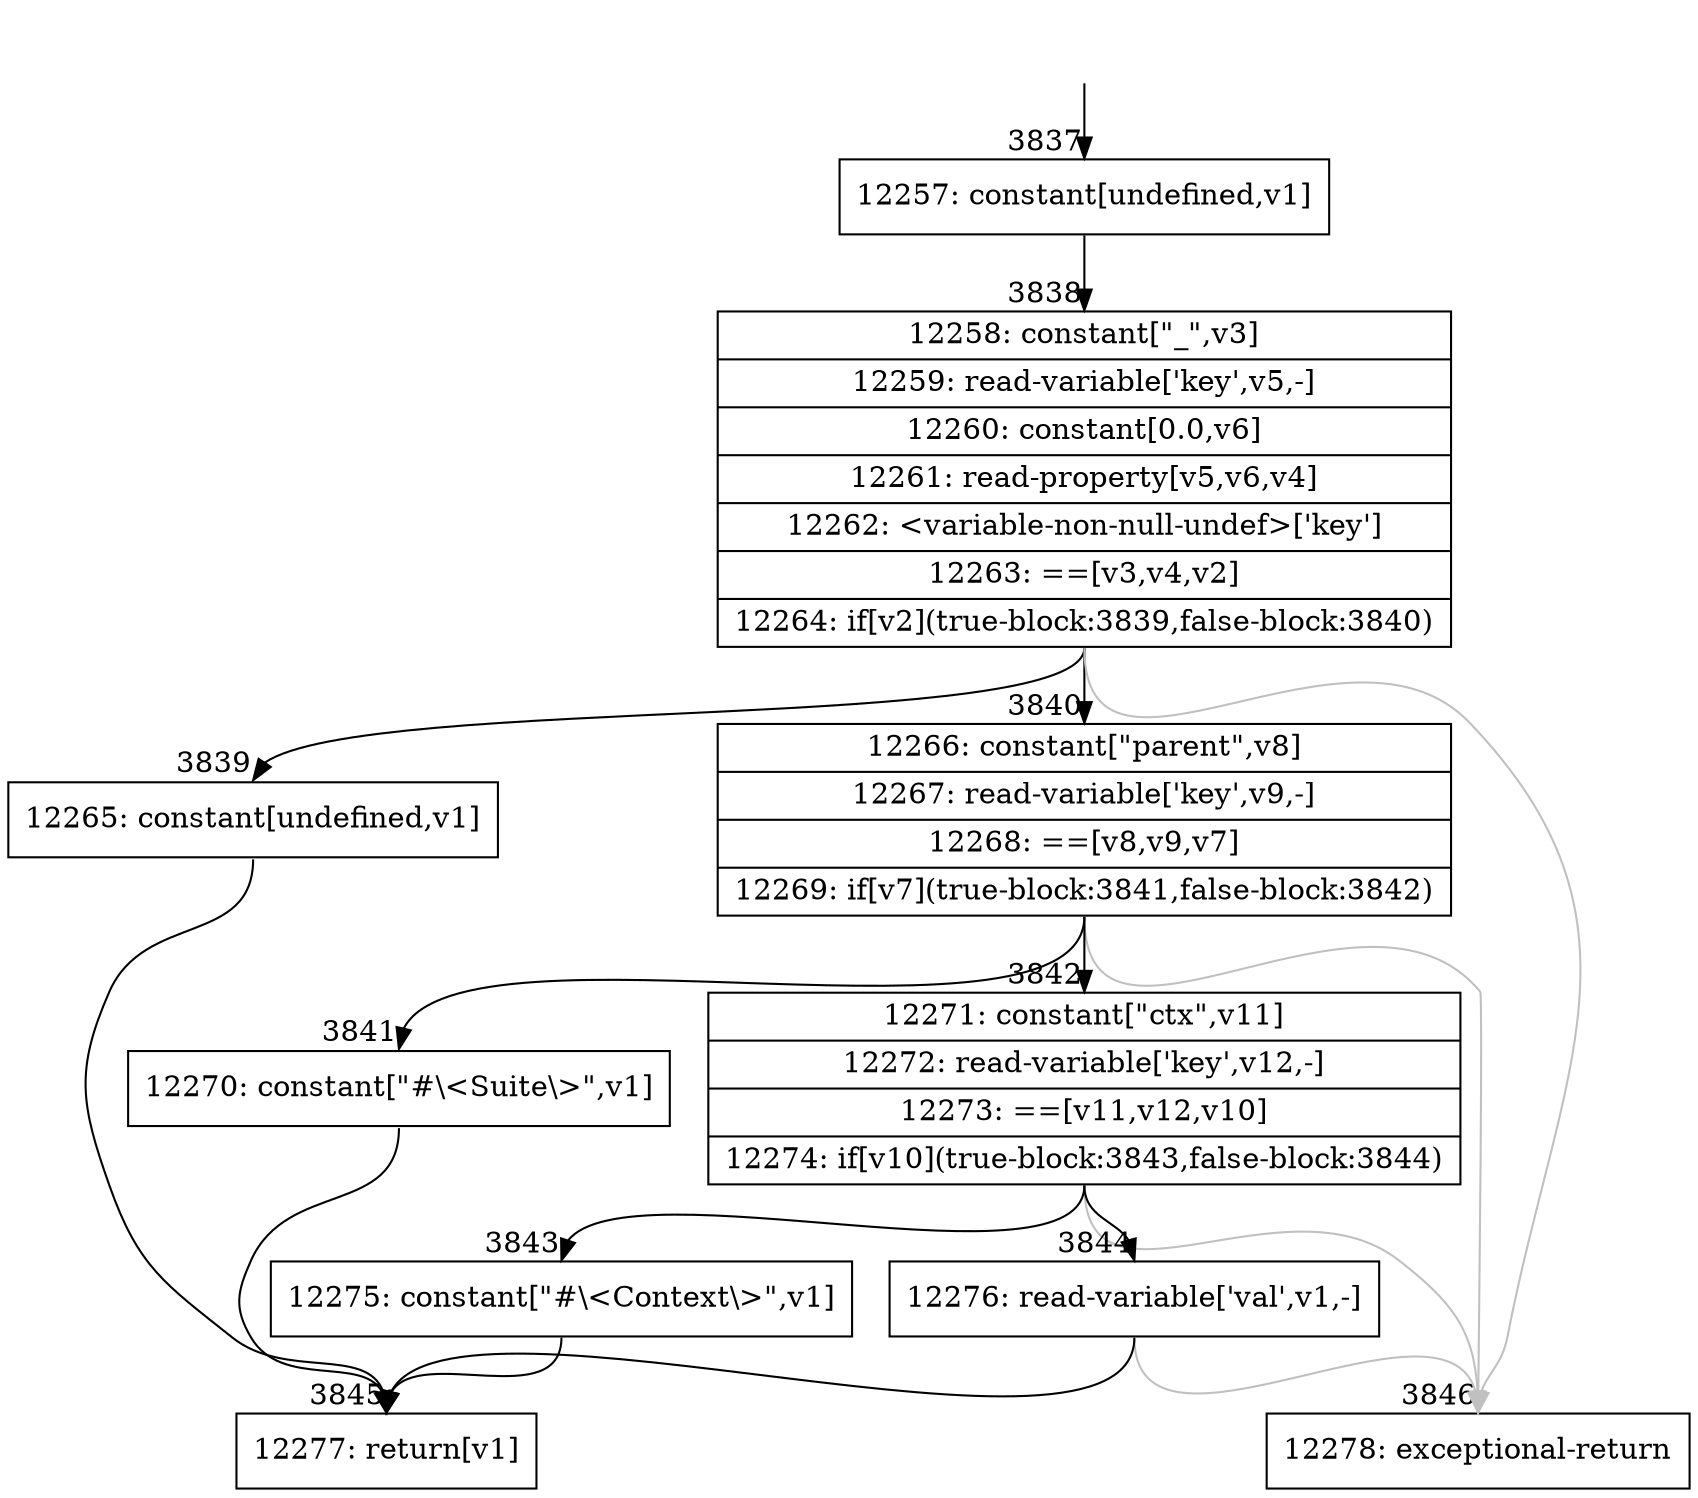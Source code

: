 digraph {
rankdir="TD"
BB_entry349[shape=none,label=""];
BB_entry349 -> BB3837 [tailport=s, headport=n, headlabel="    3837"]
BB3837 [shape=record label="{12257: constant[undefined,v1]}" ] 
BB3837 -> BB3838 [tailport=s, headport=n, headlabel="      3838"]
BB3838 [shape=record label="{12258: constant[\"_\",v3]|12259: read-variable['key',v5,-]|12260: constant[0.0,v6]|12261: read-property[v5,v6,v4]|12262: \<variable-non-null-undef\>['key']|12263: ==[v3,v4,v2]|12264: if[v2](true-block:3839,false-block:3840)}" ] 
BB3838 -> BB3839 [tailport=s, headport=n, headlabel="      3839"]
BB3838 -> BB3840 [tailport=s, headport=n, headlabel="      3840"]
BB3838 -> BB3846 [tailport=s, headport=n, color=gray, headlabel="      3846"]
BB3839 [shape=record label="{12265: constant[undefined,v1]}" ] 
BB3839 -> BB3845 [tailport=s, headport=n, headlabel="      3845"]
BB3840 [shape=record label="{12266: constant[\"parent\",v8]|12267: read-variable['key',v9,-]|12268: ==[v8,v9,v7]|12269: if[v7](true-block:3841,false-block:3842)}" ] 
BB3840 -> BB3841 [tailport=s, headport=n, headlabel="      3841"]
BB3840 -> BB3842 [tailport=s, headport=n, headlabel="      3842"]
BB3840 -> BB3846 [tailport=s, headport=n, color=gray]
BB3841 [shape=record label="{12270: constant[\"#\\\<Suite\\\>\",v1]}" ] 
BB3841 -> BB3845 [tailport=s, headport=n]
BB3842 [shape=record label="{12271: constant[\"ctx\",v11]|12272: read-variable['key',v12,-]|12273: ==[v11,v12,v10]|12274: if[v10](true-block:3843,false-block:3844)}" ] 
BB3842 -> BB3843 [tailport=s, headport=n, headlabel="      3843"]
BB3842 -> BB3844 [tailport=s, headport=n, headlabel="      3844"]
BB3842 -> BB3846 [tailport=s, headport=n, color=gray]
BB3843 [shape=record label="{12275: constant[\"#\\\<Context\\\>\",v1]}" ] 
BB3843 -> BB3845 [tailport=s, headport=n]
BB3844 [shape=record label="{12276: read-variable['val',v1,-]}" ] 
BB3844 -> BB3845 [tailport=s, headport=n]
BB3844 -> BB3846 [tailport=s, headport=n, color=gray]
BB3845 [shape=record label="{12277: return[v1]}" ] 
BB3846 [shape=record label="{12278: exceptional-return}" ] 
//#$~ 4448
}
